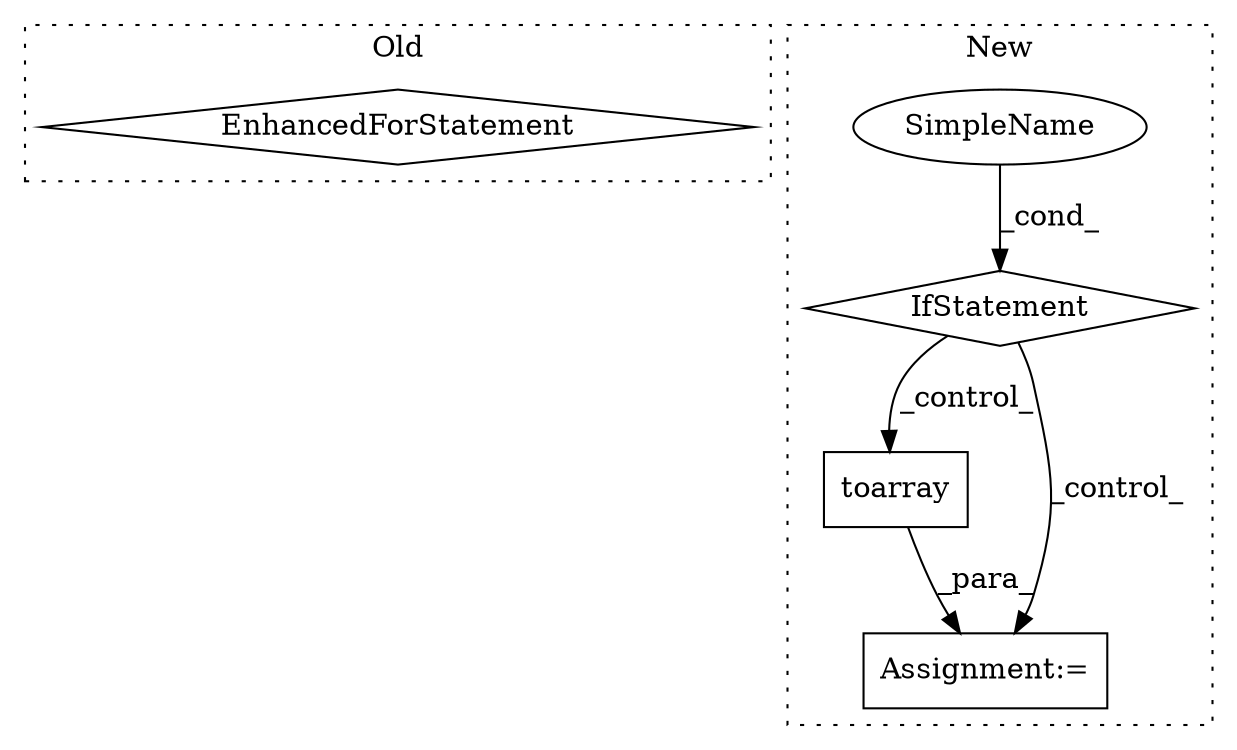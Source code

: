digraph G {
subgraph cluster0 {
1 [label="EnhancedForStatement" a="70" s="4571,4666" l="75,2" shape="diamond"];
label = "Old";
style="dotted";
}
subgraph cluster1 {
2 [label="toarray" a="32" s="5089" l="9" shape="box"];
3 [label="IfStatement" a="25" s="5041,5065" l="4,2" shape="diamond"];
4 [label="SimpleName" a="42" s="" l="" shape="ellipse"];
5 [label="Assignment:=" a="7" s="5081" l="1" shape="box"];
label = "New";
style="dotted";
}
2 -> 5 [label="_para_"];
3 -> 2 [label="_control_"];
3 -> 5 [label="_control_"];
4 -> 3 [label="_cond_"];
}